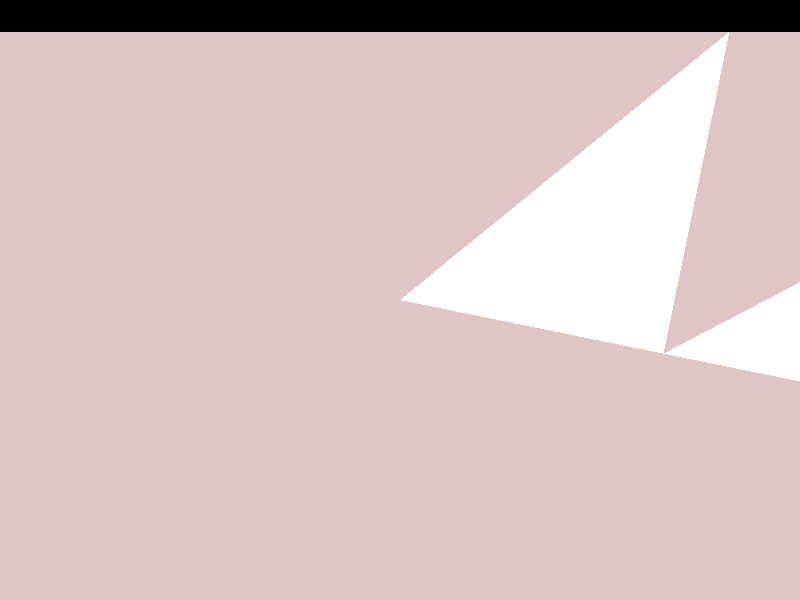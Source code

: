 #include "colors.inc"
#include "textures.inc"
camera {
location <1,1,-2>
look_at <0,0,0>
}
light_source {
<10,10,-10>
color rgb <1,1,1>
}
plane {
<0,1,0>,-1
pigment {color Pink}
}
mesh {
triangle {<0,0,0>
<1,0,0>
<1,1,0>
}
triangle {<1,0,0>
<2,0,0>
<2,1,0>
}
texture{ pigment{ color rgb <1,1,1> } } 
}
